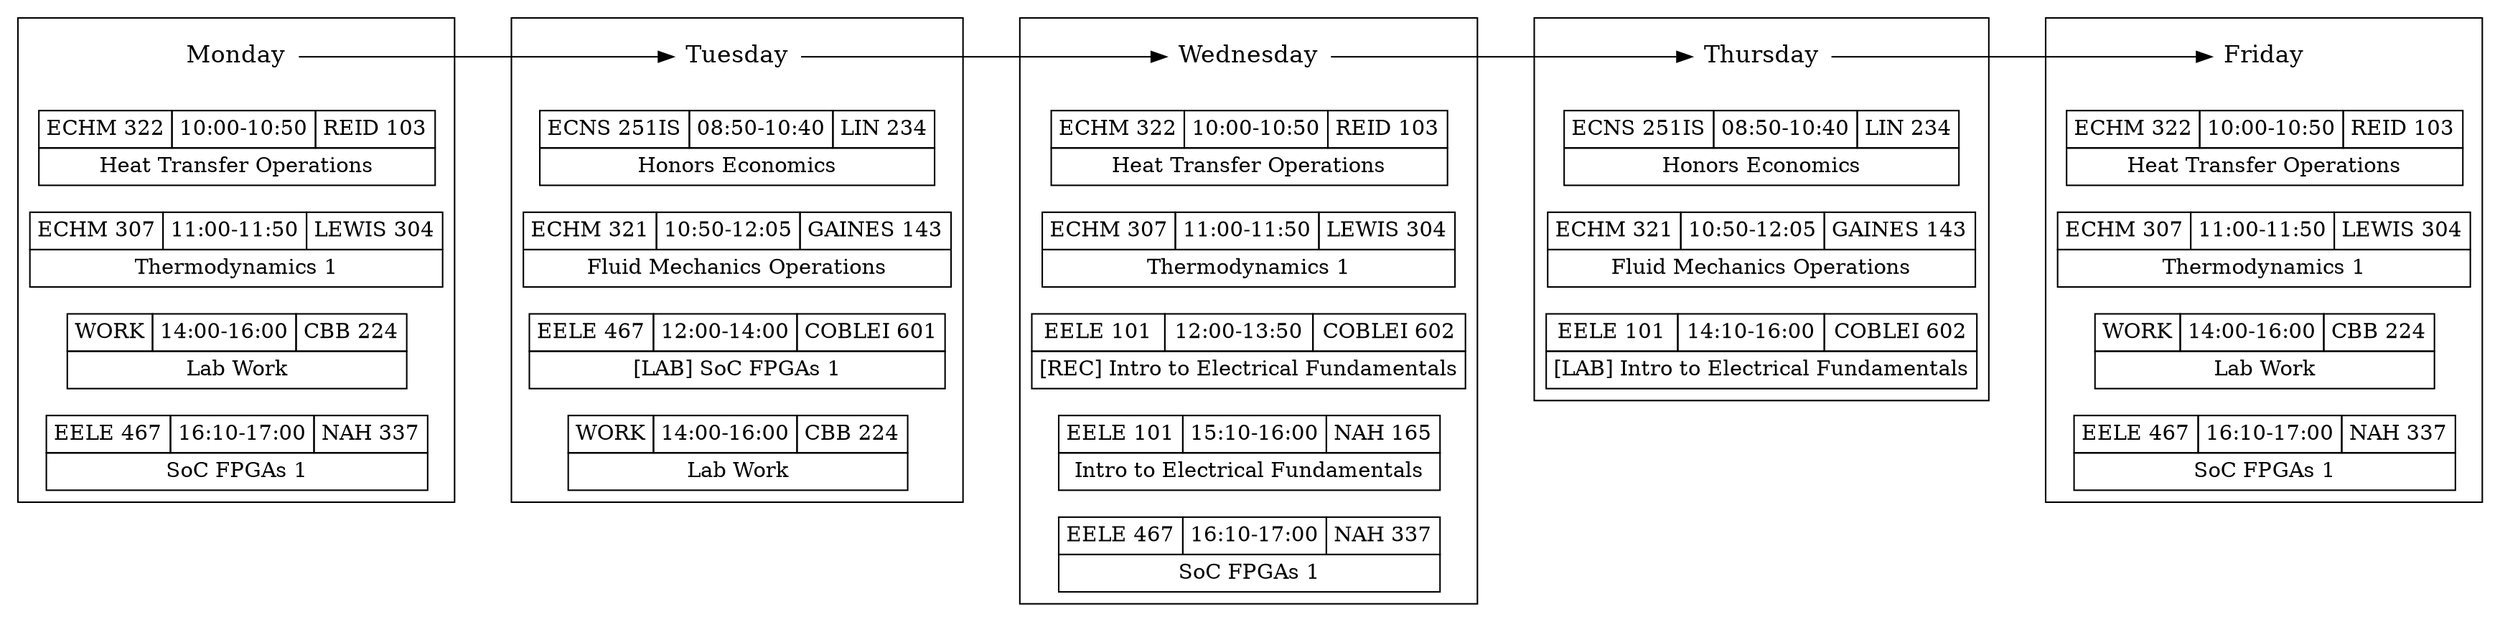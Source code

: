 digraph schedule {
    ranksep=.75; rankdir=LR; splines=false;

    {node [shape=plaintext,fontsize=16];
        "Monday" -> "Tuesday" -> "Wednesday" -> "Thursday"
        -> "Friday";
    }

    {node [shape=none, margin=0]
        subgraph clustermonday { rank = same; "Monday"; "ECHM322-m"; "ECHM307-m"; "WORK-m"; "EELE467-m"; }
    }

    "ECHM322-m" [label=<
    <TABLE BORDER="0" CELLBORDER="1" CELLSPACING="0" CELLPADDING="4">
    <TR>
    <TD>ECHM 322</TD>
    <TD>10:00-10:50</TD>
    <TD>REID 103</TD>
    </TR>
    <TR><TD COLSPAN="3">Heat Transfer Operations</TD></TR>
    </TABLE>>];

    "ECHM307-m" [label=<
    <TABLE BORDER="0" CELLBORDER="1" CELLSPACING="0" CELLPADDING="4">
    <TR>
    <TD>ECHM 307</TD>
    <TD>11:00-11:50</TD>
    <TD>LEWIS 304</TD>
    </TR>
    <TR><TD COLSPAN="3">Thermodynamics 1</TD></TR>
    </TABLE>>];

    "EELE467-m" [label=<
    <TABLE BORDER="0" CELLBORDER="1" CELLSPACING="0" CELLPADDING="4">
    <TR>
    <TD>EELE 467</TD>
    <TD>16:10-17:00</TD>
    <TD>NAH 337</TD>
    </TR>
    <TR><TD COLSPAN="3">SoC FPGAs 1</TD></TR>
    </TABLE>>];

    "WORK-m" [label=<
    <TABLE BORDER="0" CELLBORDER="1" CELLSPACING="0" CELLPADDING="4">
    <TR>
    <TD>WORK</TD>
    <TD>14:00-16:00</TD>
    <TD>CBB 224</TD>
    </TR>
    <TR><TD COLSPAN="3">Lab Work</TD></TR>
    </TABLE>>];

    {node [shape=none, margin=0]
        subgraph clustertuesday { rank = same; "Tuesday"; "ECNS251IS-t"; "ECHM321-t"; "EELE467-t-lab"; "WORK-t"; }
    }

    "ECNS251IS-t" [label=<
    <TABLE BORDER="0" CELLBORDER="1" CELLSPACING="0" CELLPADDING="4">
    <TR>
    <TD>ECNS 251IS</TD>
    <TD>08:50-10:40</TD>
    <TD>LIN 234</TD>
    </TR>
    <TR><TD COLSPAN="3">Honors Economics</TD></TR>
    </TABLE>>];

    "ECHM321-t" [label=<
    <TABLE BORDER="0" CELLBORDER="1" CELLSPACING="0" CELLPADDING="4">
    <TR>
    <TD>ECHM 321</TD>
    <TD>10:50-12:05</TD>
    <TD>GAINES 143</TD>
    </TR>
    <TR><TD COLSPAN="3">Fluid Mechanics Operations</TD></TR>
    </TABLE>>];

    "EELE467-t-lab" [label=<
    <TABLE BORDER="0" CELLBORDER="1" CELLSPACING="0" CELLPADDING="4">
    <TR>
    <TD>EELE 467</TD>
    <TD>12:00-14:00</TD>
    <TD>COBLEI 601</TD>
    </TR>
    <TR><TD COLSPAN="3">[LAB] SoC FPGAs 1</TD></TR>
    </TABLE>>];

    "WORK-t" [label=<
    <TABLE BORDER="0" CELLBORDER="1" CELLSPACING="0" CELLPADDING="4">
    <TR>
    <TD>WORK</TD>
    <TD>14:00-16:00</TD>
    <TD>CBB 224</TD>
    </TR>
    <TR><TD COLSPAN="3">Lab Work</TD></TR>
    </TABLE>>];

    {node [shape=none, margin=0]
        subgraph clusterwednesday { rank = same; "Wednesday"; "ECHM322-w"; "ECHM307-w"; "EELE101-w-rec"; "EELE101-w"; "EELE467-w"; }
    }

    "ECHM322-w" [label=<
    <TABLE BORDER="0" CELLBORDER="1" CELLSPACING="0" CELLPADDING="4">
    <TR>
    <TD>ECHM 322</TD>
    <TD>10:00-10:50</TD>
    <TD>REID 103</TD>
    </TR>
    <TR><TD COLSPAN="3">Heat Transfer Operations</TD></TR>
    </TABLE>>];

    "ECHM307-w" [label=<
    <TABLE BORDER="0" CELLBORDER="1" CELLSPACING="0" CELLPADDING="4">
    <TR>
    <TD>ECHM 307</TD>
    <TD>11:00-11:50</TD>
    <TD>LEWIS 304</TD>
    </TR>
    <TR><TD COLSPAN="3">Thermodynamics 1</TD></TR>
    </TABLE>>];

    "EELE101-w-rec" [label=<
    <TABLE BORDER="0" CELLBORDER="1" CELLSPACING="0" CELLPADDING="4">
    <TR>
    <TD>EELE 101</TD>
    <TD>12:00-13:50</TD>
    <TD>COBLEI 602</TD>
    </TR>
    <TR><TD COLSPAN="3">[REC] Intro to Electrical Fundamentals</TD></TR>
    </TABLE>>];

    "EELE101-w" [label=<
    <TABLE BORDER="0" CELLBORDER="1" CELLSPACING="0" CELLPADDING="4">
    <TR>
    <TD>EELE 101</TD>
    <TD>15:10-16:00</TD>
    <TD>NAH 165</TD>
    </TR>
    <TR><TD COLSPAN="3">Intro to Electrical Fundamentals</TD></TR>
    </TABLE>>];

    "EELE467-w" [label=<
    <TABLE BORDER="0" CELLBORDER="1" CELLSPACING="0" CELLPADDING="4">
    <TR>
    <TD>EELE 467</TD>
    <TD>16:10-17:00</TD>
    <TD>NAH 337</TD>
    </TR>
    <TR><TD COLSPAN="3">SoC FPGAs 1</TD></TR>
    </TABLE>>];

    {node [shape=none, margin=0]
        subgraph clusterthursday { rank = same; "Thursday"; "ECNS251IS-r"; "ECHM321-r"; "EELE101-r-lab"; }
    }

    "ECNS251IS-r" [label=<
    <TABLE BORDER="0" CELLBORDER="1" CELLSPACING="0" CELLPADDING="4">
    <TR>
    <TD>ECNS 251IS</TD>
    <TD>08:50-10:40</TD>
    <TD>LIN 234</TD>
    </TR>
    <TR><TD COLSPAN="3">Honors Economics</TD></TR>
    </TABLE>>];

    "ECHM321-r" [label=<
    <TABLE BORDER="0" CELLBORDER="1" CELLSPACING="0" CELLPADDING="4">
    <TR>
    <TD>ECHM 321</TD>
    <TD>10:50-12:05</TD>
    <TD>GAINES 143</TD>
    </TR>
    <TR><TD COLSPAN="3">Fluid Mechanics Operations</TD></TR>
    </TABLE>>];

    "EELE101-r-lab" [label=<
    <TABLE BORDER="0" CELLBORDER="1" CELLSPACING="0" CELLPADDING="4">
    <TR>
    <TD>EELE 101</TD>
    <TD>14:10-16:00</TD>
    <TD>COBLEI 602</TD>
    </TR>
    <TR><TD COLSPAN="3">[LAB] Intro to Electrical Fundamentals</TD></TR>
    </TABLE>>];

    {node [shape=none, margin=0]
        subgraph clusterfriday { rank = same; "Friday"; "ECHM322-f"; "ECHM307-f"; "WORK-f"; "EELE467-f"; }
    }

    "ECHM322-f" [label=<
    <TABLE BORDER="0" CELLBORDER="1" CELLSPACING="0" CELLPADDING="4">
    <TR>
    <TD>ECHM 322</TD>
    <TD>10:00-10:50</TD>
    <TD>REID 103</TD>
    </TR>
    <TR><TD COLSPAN="3">Heat Transfer Operations</TD></TR>
    </TABLE>>];

    "ECHM307-f" [label=<
    <TABLE BORDER="0" CELLBORDER="1" CELLSPACING="0" CELLPADDING="4">
    <TR>
    <TD>ECHM 307</TD>
    <TD>11:00-11:50</TD>
    <TD>LEWIS 304</TD>
    </TR>
    <TR><TD COLSPAN="3">Thermodynamics 1</TD></TR>
    </TABLE>>];

    "EELE467-f" [label=<
    <TABLE BORDER="0" CELLBORDER="1" CELLSPACING="0" CELLPADDING="4">
    <TR>
    <TD>EELE 467</TD>
    <TD>16:10-17:00</TD>
    <TD>NAH 337</TD>
    </TR>
    <TR><TD COLSPAN="3">SoC FPGAs 1</TD></TR>
    </TABLE>>];

    "WORK-f" [label=<
    <TABLE BORDER="0" CELLBORDER="1" CELLSPACING="0" CELLPADDING="4">
    <TR>
    <TD>WORK</TD>
    <TD>14:00-16:00</TD>
    <TD>CBB 224</TD>
    </TR>
    <TR><TD COLSPAN="3">Lab Work</TD></TR>
    </TABLE>>];
}
